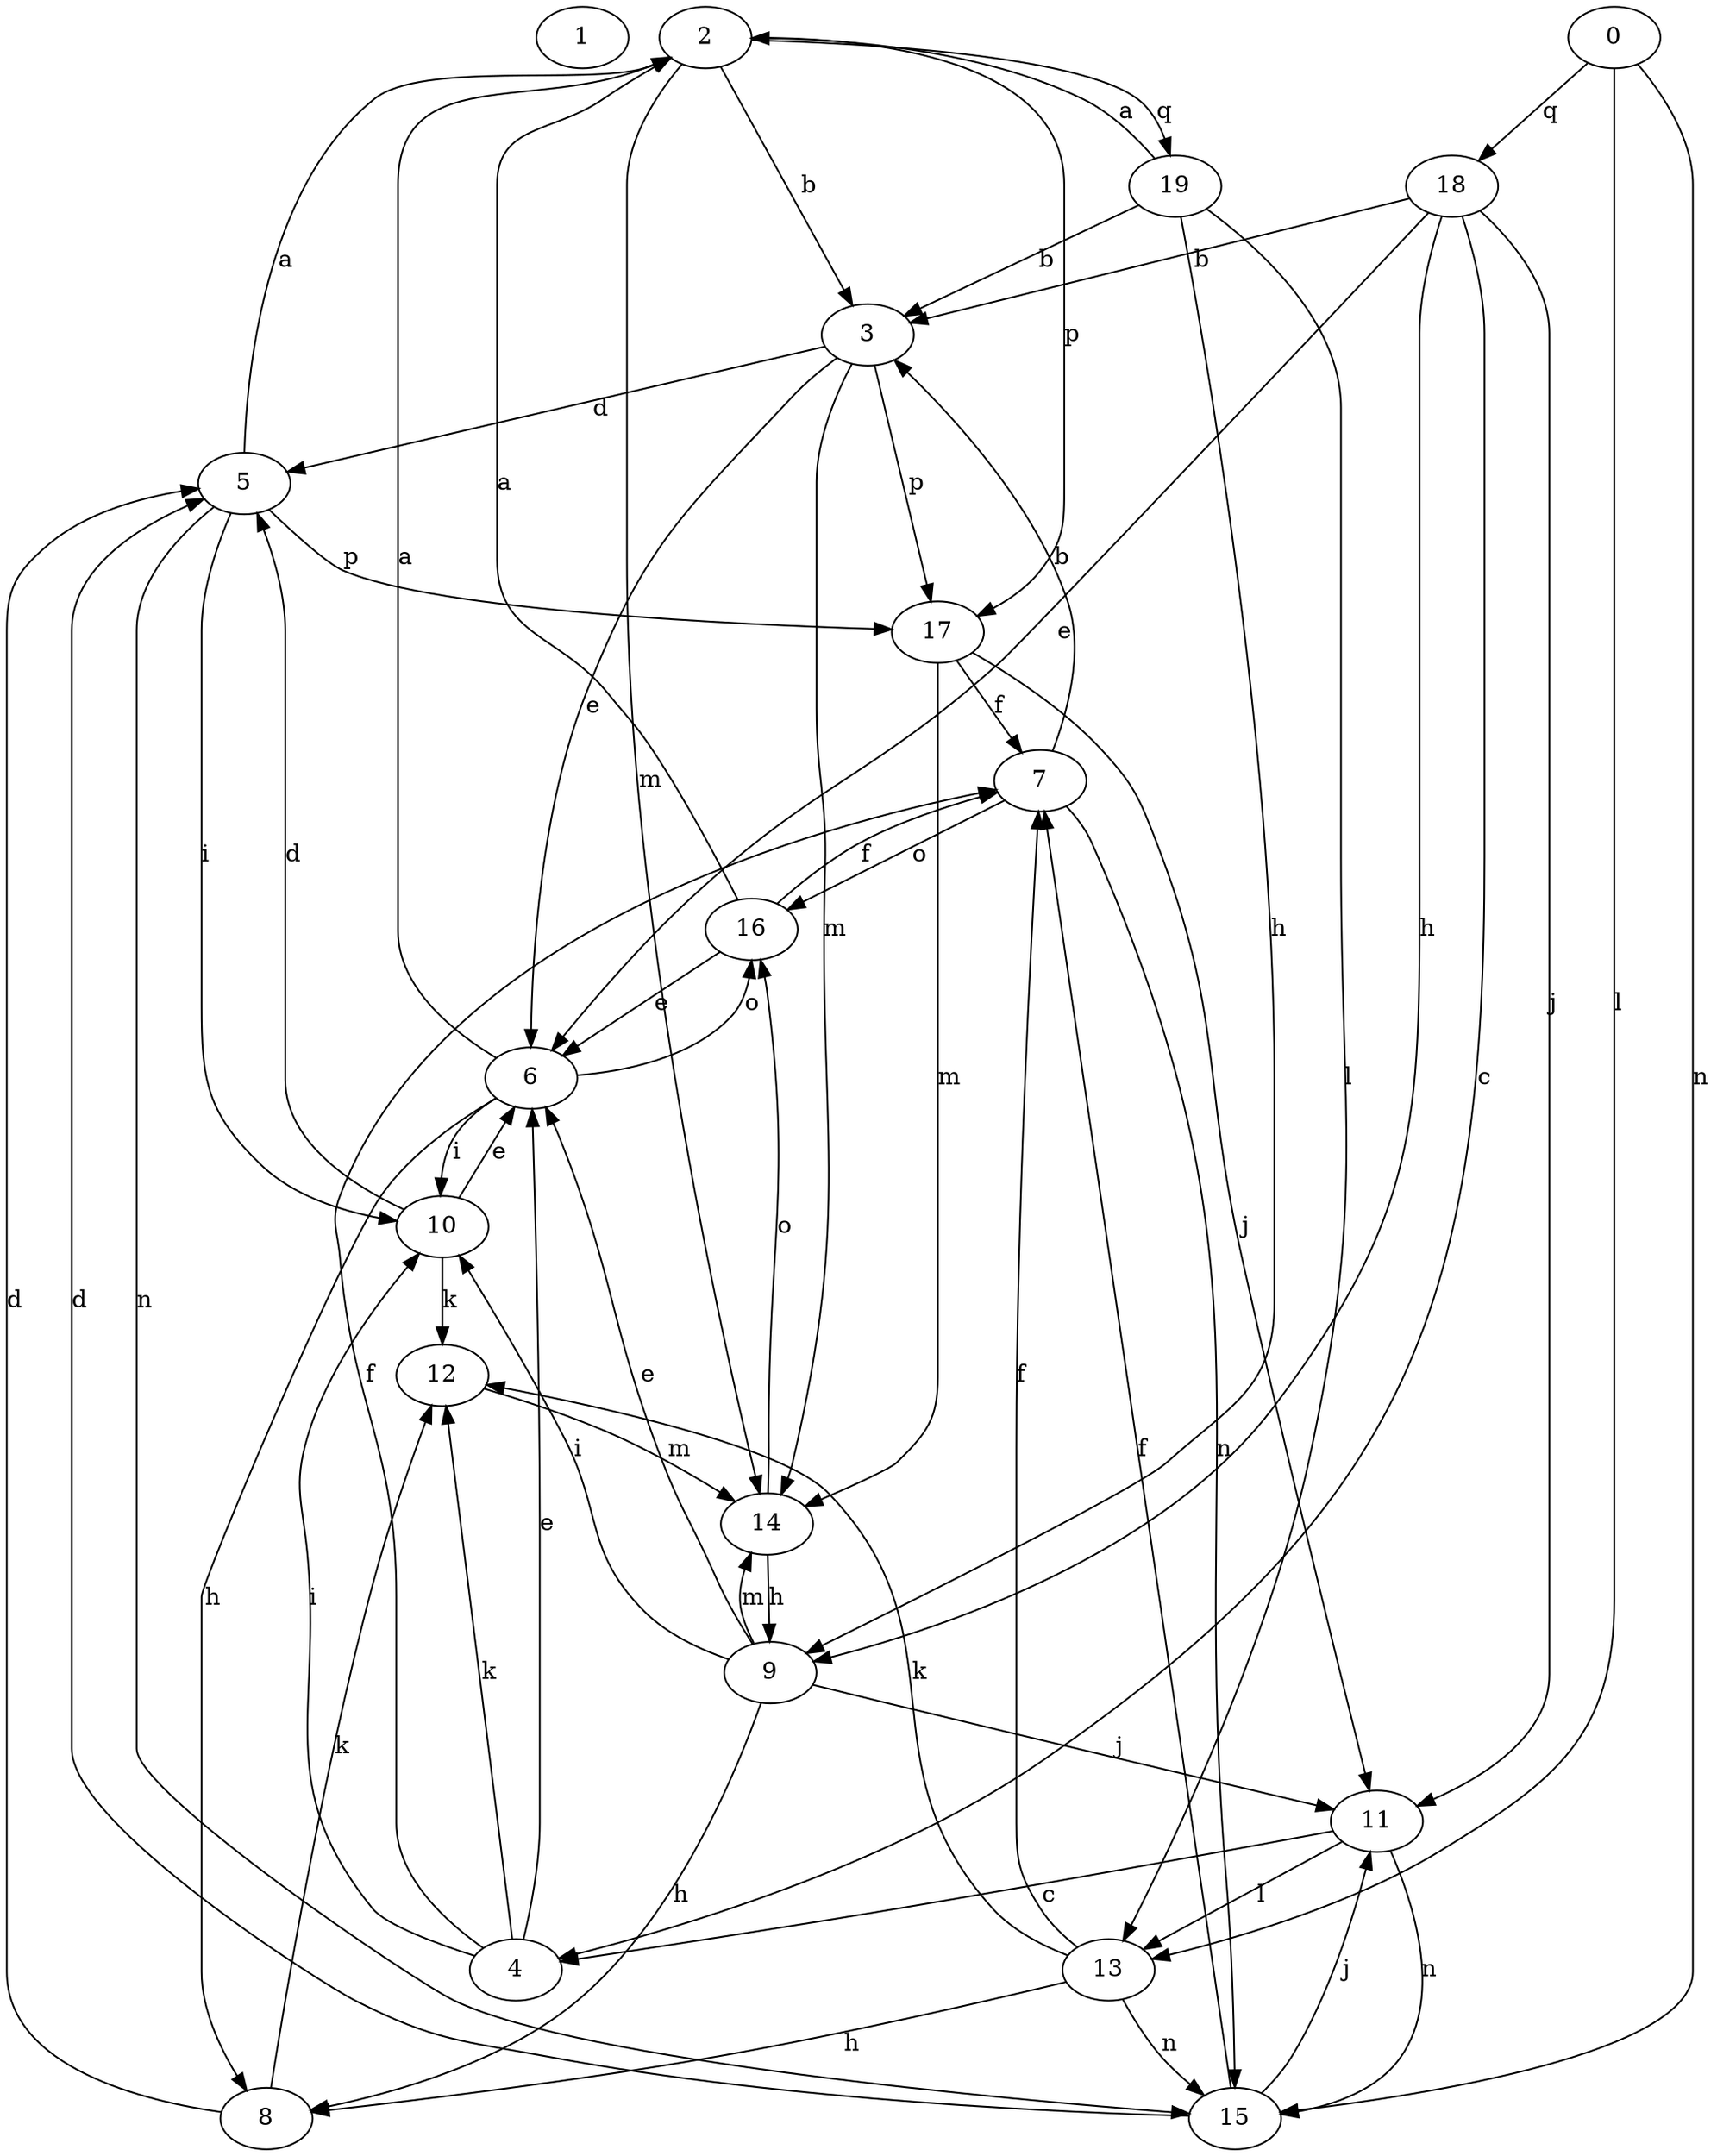 strict digraph  {
1;
2;
3;
4;
5;
6;
7;
0;
8;
9;
10;
11;
12;
13;
14;
15;
16;
17;
18;
19;
2 -> 3  [label=b];
2 -> 14  [label=m];
2 -> 17  [label=p];
2 -> 19  [label=q];
3 -> 5  [label=d];
3 -> 6  [label=e];
3 -> 14  [label=m];
3 -> 17  [label=p];
4 -> 6  [label=e];
4 -> 7  [label=f];
4 -> 10  [label=i];
4 -> 12  [label=k];
5 -> 2  [label=a];
5 -> 10  [label=i];
5 -> 15  [label=n];
5 -> 17  [label=p];
6 -> 2  [label=a];
6 -> 8  [label=h];
6 -> 10  [label=i];
6 -> 16  [label=o];
7 -> 3  [label=b];
7 -> 15  [label=n];
7 -> 16  [label=o];
0 -> 13  [label=l];
0 -> 15  [label=n];
0 -> 18  [label=q];
8 -> 5  [label=d];
8 -> 12  [label=k];
9 -> 6  [label=e];
9 -> 8  [label=h];
9 -> 10  [label=i];
9 -> 11  [label=j];
9 -> 14  [label=m];
10 -> 5  [label=d];
10 -> 6  [label=e];
10 -> 12  [label=k];
11 -> 4  [label=c];
11 -> 13  [label=l];
11 -> 15  [label=n];
12 -> 14  [label=m];
13 -> 7  [label=f];
13 -> 8  [label=h];
13 -> 12  [label=k];
13 -> 15  [label=n];
14 -> 9  [label=h];
14 -> 16  [label=o];
15 -> 5  [label=d];
15 -> 7  [label=f];
15 -> 11  [label=j];
16 -> 2  [label=a];
16 -> 6  [label=e];
16 -> 7  [label=f];
17 -> 7  [label=f];
17 -> 11  [label=j];
17 -> 14  [label=m];
18 -> 3  [label=b];
18 -> 4  [label=c];
18 -> 6  [label=e];
18 -> 9  [label=h];
18 -> 11  [label=j];
19 -> 2  [label=a];
19 -> 3  [label=b];
19 -> 9  [label=h];
19 -> 13  [label=l];
}
